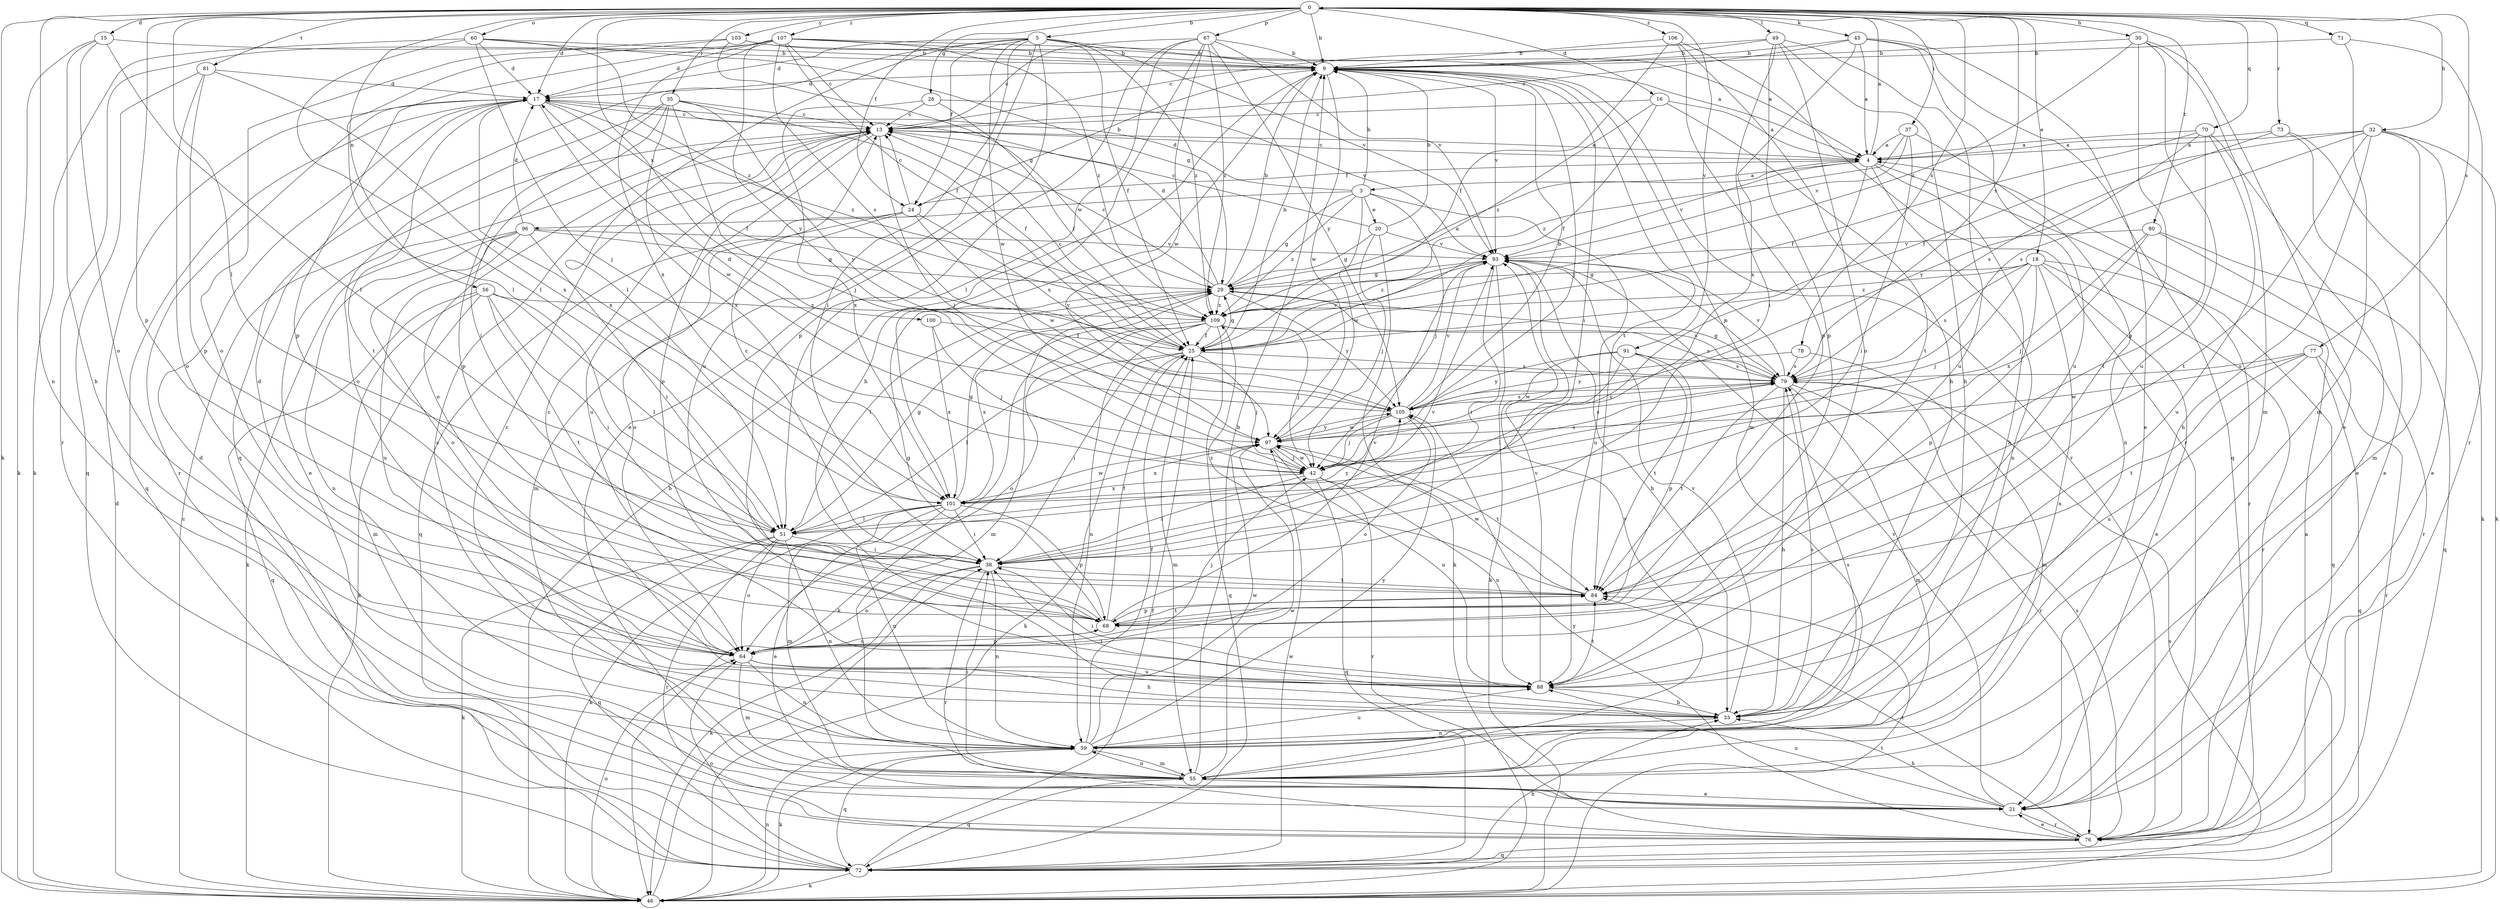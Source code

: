 strict digraph  {
0;
3;
4;
5;
9;
13;
15;
16;
17;
18;
20;
21;
24;
25;
26;
29;
30;
32;
33;
35;
37;
38;
42;
45;
46;
49;
51;
55;
56;
59;
60;
64;
67;
68;
70;
71;
72;
73;
76;
77;
78;
79;
80;
81;
84;
88;
91;
93;
96;
97;
100;
101;
103;
105;
106;
107;
109;
0 -> 5  [label=b];
0 -> 9  [label=b];
0 -> 15  [label=d];
0 -> 16  [label=d];
0 -> 17  [label=d];
0 -> 18  [label=e];
0 -> 24  [label=f];
0 -> 26  [label=g];
0 -> 30  [label=h];
0 -> 32  [label=h];
0 -> 35  [label=i];
0 -> 37  [label=i];
0 -> 45  [label=k];
0 -> 46  [label=k];
0 -> 49  [label=l];
0 -> 51  [label=l];
0 -> 56  [label=n];
0 -> 59  [label=n];
0 -> 60  [label=o];
0 -> 67  [label=p];
0 -> 68  [label=p];
0 -> 70  [label=q];
0 -> 71  [label=q];
0 -> 73  [label=r];
0 -> 77  [label=s];
0 -> 78  [label=s];
0 -> 79  [label=s];
0 -> 80  [label=t];
0 -> 81  [label=t];
0 -> 91  [label=v];
0 -> 100  [label=x];
0 -> 103  [label=y];
0 -> 106  [label=z];
0 -> 107  [label=z];
3 -> 9  [label=b];
3 -> 17  [label=d];
3 -> 20  [label=e];
3 -> 29  [label=g];
3 -> 42  [label=j];
3 -> 88  [label=u];
3 -> 96  [label=w];
3 -> 97  [label=w];
3 -> 109  [label=z];
4 -> 0  [label=a];
4 -> 3  [label=a];
4 -> 13  [label=c];
4 -> 24  [label=f];
4 -> 33  [label=h];
4 -> 42  [label=j];
4 -> 59  [label=n];
4 -> 76  [label=r];
4 -> 93  [label=v];
5 -> 9  [label=b];
5 -> 17  [label=d];
5 -> 21  [label=e];
5 -> 24  [label=f];
5 -> 25  [label=f];
5 -> 38  [label=i];
5 -> 51  [label=l];
5 -> 72  [label=q];
5 -> 88  [label=u];
5 -> 93  [label=v];
5 -> 97  [label=w];
5 -> 109  [label=z];
9 -> 17  [label=d];
9 -> 38  [label=i];
9 -> 42  [label=j];
9 -> 55  [label=m];
9 -> 76  [label=r];
9 -> 84  [label=t];
9 -> 93  [label=v];
9 -> 97  [label=w];
9 -> 101  [label=x];
13 -> 4  [label=a];
13 -> 21  [label=e];
13 -> 42  [label=j];
13 -> 64  [label=o];
13 -> 68  [label=p];
13 -> 88  [label=u];
15 -> 9  [label=b];
15 -> 33  [label=h];
15 -> 46  [label=k];
15 -> 51  [label=l];
15 -> 64  [label=o];
16 -> 4  [label=a];
16 -> 13  [label=c];
16 -> 25  [label=f];
16 -> 84  [label=t];
16 -> 109  [label=z];
17 -> 13  [label=c];
17 -> 25  [label=f];
17 -> 72  [label=q];
17 -> 76  [label=r];
17 -> 84  [label=t];
17 -> 97  [label=w];
17 -> 101  [label=x];
17 -> 109  [label=z];
18 -> 21  [label=e];
18 -> 29  [label=g];
18 -> 42  [label=j];
18 -> 59  [label=n];
18 -> 68  [label=p];
18 -> 72  [label=q];
18 -> 76  [label=r];
18 -> 79  [label=s];
18 -> 109  [label=z];
20 -> 9  [label=b];
20 -> 13  [label=c];
20 -> 29  [label=g];
20 -> 42  [label=j];
20 -> 46  [label=k];
20 -> 93  [label=v];
21 -> 17  [label=d];
21 -> 33  [label=h];
21 -> 76  [label=r];
21 -> 88  [label=u];
21 -> 93  [label=v];
24 -> 9  [label=b];
24 -> 13  [label=c];
24 -> 55  [label=m];
24 -> 64  [label=o];
24 -> 72  [label=q];
24 -> 97  [label=w];
24 -> 105  [label=y];
25 -> 9  [label=b];
25 -> 13  [label=c];
25 -> 29  [label=g];
25 -> 38  [label=i];
25 -> 42  [label=j];
25 -> 46  [label=k];
25 -> 51  [label=l];
25 -> 55  [label=m];
25 -> 79  [label=s];
25 -> 93  [label=v];
26 -> 13  [label=c];
26 -> 25  [label=f];
26 -> 93  [label=v];
26 -> 101  [label=x];
29 -> 4  [label=a];
29 -> 9  [label=b];
29 -> 13  [label=c];
29 -> 17  [label=d];
29 -> 51  [label=l];
29 -> 55  [label=m];
29 -> 79  [label=s];
29 -> 105  [label=y];
29 -> 109  [label=z];
30 -> 9  [label=b];
30 -> 21  [label=e];
30 -> 55  [label=m];
30 -> 68  [label=p];
30 -> 88  [label=u];
30 -> 109  [label=z];
32 -> 4  [label=a];
32 -> 21  [label=e];
32 -> 25  [label=f];
32 -> 33  [label=h];
32 -> 46  [label=k];
32 -> 55  [label=m];
32 -> 79  [label=s];
32 -> 84  [label=t];
33 -> 13  [label=c];
33 -> 38  [label=i];
33 -> 59  [label=n];
33 -> 79  [label=s];
33 -> 93  [label=v];
35 -> 13  [label=c];
35 -> 25  [label=f];
35 -> 38  [label=i];
35 -> 42  [label=j];
35 -> 64  [label=o];
35 -> 68  [label=p];
35 -> 101  [label=x];
35 -> 105  [label=y];
37 -> 4  [label=a];
37 -> 38  [label=i];
37 -> 59  [label=n];
37 -> 93  [label=v];
37 -> 109  [label=z];
38 -> 13  [label=c];
38 -> 46  [label=k];
38 -> 59  [label=n];
38 -> 64  [label=o];
38 -> 76  [label=r];
38 -> 84  [label=t];
38 -> 93  [label=v];
42 -> 38  [label=i];
42 -> 72  [label=q];
42 -> 76  [label=r];
42 -> 79  [label=s];
42 -> 88  [label=u];
42 -> 97  [label=w];
42 -> 101  [label=x];
45 -> 4  [label=a];
45 -> 9  [label=b];
45 -> 13  [label=c];
45 -> 21  [label=e];
45 -> 72  [label=q];
45 -> 88  [label=u];
45 -> 101  [label=x];
46 -> 4  [label=a];
46 -> 9  [label=b];
46 -> 13  [label=c];
46 -> 17  [label=d];
46 -> 38  [label=i];
46 -> 59  [label=n];
46 -> 64  [label=o];
46 -> 79  [label=s];
46 -> 84  [label=t];
49 -> 9  [label=b];
49 -> 13  [label=c];
49 -> 33  [label=h];
49 -> 38  [label=i];
49 -> 64  [label=o];
49 -> 68  [label=p];
49 -> 88  [label=u];
51 -> 29  [label=g];
51 -> 38  [label=i];
51 -> 46  [label=k];
51 -> 59  [label=n];
51 -> 64  [label=o];
51 -> 72  [label=q];
51 -> 76  [label=r];
51 -> 105  [label=y];
55 -> 9  [label=b];
55 -> 21  [label=e];
55 -> 38  [label=i];
55 -> 59  [label=n];
55 -> 72  [label=q];
55 -> 93  [label=v];
55 -> 97  [label=w];
56 -> 38  [label=i];
56 -> 46  [label=k];
56 -> 51  [label=l];
56 -> 55  [label=m];
56 -> 72  [label=q];
56 -> 84  [label=t];
56 -> 109  [label=z];
59 -> 13  [label=c];
59 -> 25  [label=f];
59 -> 46  [label=k];
59 -> 55  [label=m];
59 -> 72  [label=q];
59 -> 79  [label=s];
59 -> 88  [label=u];
59 -> 97  [label=w];
59 -> 105  [label=y];
60 -> 9  [label=b];
60 -> 17  [label=d];
60 -> 29  [label=g];
60 -> 42  [label=j];
60 -> 46  [label=k];
60 -> 51  [label=l];
60 -> 109  [label=z];
64 -> 17  [label=d];
64 -> 33  [label=h];
64 -> 42  [label=j];
64 -> 55  [label=m];
64 -> 59  [label=n];
64 -> 68  [label=p];
64 -> 88  [label=u];
67 -> 9  [label=b];
67 -> 13  [label=c];
67 -> 33  [label=h];
67 -> 51  [label=l];
67 -> 68  [label=p];
67 -> 93  [label=v];
67 -> 97  [label=w];
67 -> 105  [label=y];
67 -> 109  [label=z];
68 -> 25  [label=f];
68 -> 29  [label=g];
68 -> 64  [label=o];
68 -> 84  [label=t];
68 -> 93  [label=v];
70 -> 4  [label=a];
70 -> 21  [label=e];
70 -> 25  [label=f];
70 -> 84  [label=t];
70 -> 88  [label=u];
70 -> 105  [label=y];
71 -> 9  [label=b];
71 -> 55  [label=m];
71 -> 76  [label=r];
72 -> 25  [label=f];
72 -> 33  [label=h];
72 -> 46  [label=k];
72 -> 64  [label=o];
72 -> 97  [label=w];
73 -> 4  [label=a];
73 -> 21  [label=e];
73 -> 46  [label=k];
73 -> 79  [label=s];
76 -> 21  [label=e];
76 -> 72  [label=q];
76 -> 79  [label=s];
76 -> 84  [label=t];
76 -> 105  [label=y];
77 -> 72  [label=q];
77 -> 76  [label=r];
77 -> 79  [label=s];
77 -> 84  [label=t];
77 -> 88  [label=u];
77 -> 97  [label=w];
78 -> 55  [label=m];
78 -> 79  [label=s];
78 -> 105  [label=y];
79 -> 29  [label=g];
79 -> 33  [label=h];
79 -> 55  [label=m];
79 -> 76  [label=r];
79 -> 84  [label=t];
79 -> 93  [label=v];
79 -> 105  [label=y];
80 -> 42  [label=j];
80 -> 72  [label=q];
80 -> 76  [label=r];
80 -> 93  [label=v];
80 -> 101  [label=x];
81 -> 17  [label=d];
81 -> 64  [label=o];
81 -> 68  [label=p];
81 -> 72  [label=q];
81 -> 101  [label=x];
84 -> 68  [label=p];
84 -> 97  [label=w];
84 -> 109  [label=z];
88 -> 13  [label=c];
88 -> 33  [label=h];
88 -> 38  [label=i];
88 -> 84  [label=t];
88 -> 93  [label=v];
91 -> 51  [label=l];
91 -> 68  [label=p];
91 -> 79  [label=s];
91 -> 84  [label=t];
91 -> 97  [label=w];
91 -> 105  [label=y];
93 -> 29  [label=g];
93 -> 33  [label=h];
93 -> 38  [label=i];
93 -> 46  [label=k];
93 -> 79  [label=s];
93 -> 109  [label=z];
96 -> 17  [label=d];
96 -> 29  [label=g];
96 -> 38  [label=i];
96 -> 46  [label=k];
96 -> 59  [label=n];
96 -> 64  [label=o];
96 -> 88  [label=u];
96 -> 93  [label=v];
97 -> 42  [label=j];
97 -> 79  [label=s];
97 -> 84  [label=t];
97 -> 88  [label=u];
97 -> 101  [label=x];
97 -> 105  [label=y];
100 -> 25  [label=f];
100 -> 42  [label=j];
100 -> 101  [label=x];
101 -> 21  [label=e];
101 -> 29  [label=g];
101 -> 38  [label=i];
101 -> 46  [label=k];
101 -> 51  [label=l];
101 -> 55  [label=m];
101 -> 59  [label=n];
101 -> 68  [label=p];
101 -> 97  [label=w];
103 -> 4  [label=a];
103 -> 9  [label=b];
103 -> 29  [label=g];
103 -> 51  [label=l];
103 -> 64  [label=o];
105 -> 9  [label=b];
105 -> 17  [label=d];
105 -> 42  [label=j];
105 -> 64  [label=o];
105 -> 79  [label=s];
105 -> 93  [label=v];
105 -> 97  [label=w];
106 -> 9  [label=b];
106 -> 25  [label=f];
106 -> 33  [label=h];
106 -> 68  [label=p];
106 -> 76  [label=r];
107 -> 4  [label=a];
107 -> 9  [label=b];
107 -> 13  [label=c];
107 -> 17  [label=d];
107 -> 25  [label=f];
107 -> 68  [label=p];
107 -> 76  [label=r];
107 -> 79  [label=s];
107 -> 101  [label=x];
107 -> 105  [label=y];
107 -> 109  [label=z];
109 -> 25  [label=f];
109 -> 42  [label=j];
109 -> 46  [label=k];
109 -> 59  [label=n];
109 -> 64  [label=o];
109 -> 72  [label=q];
109 -> 79  [label=s];
109 -> 101  [label=x];
}
